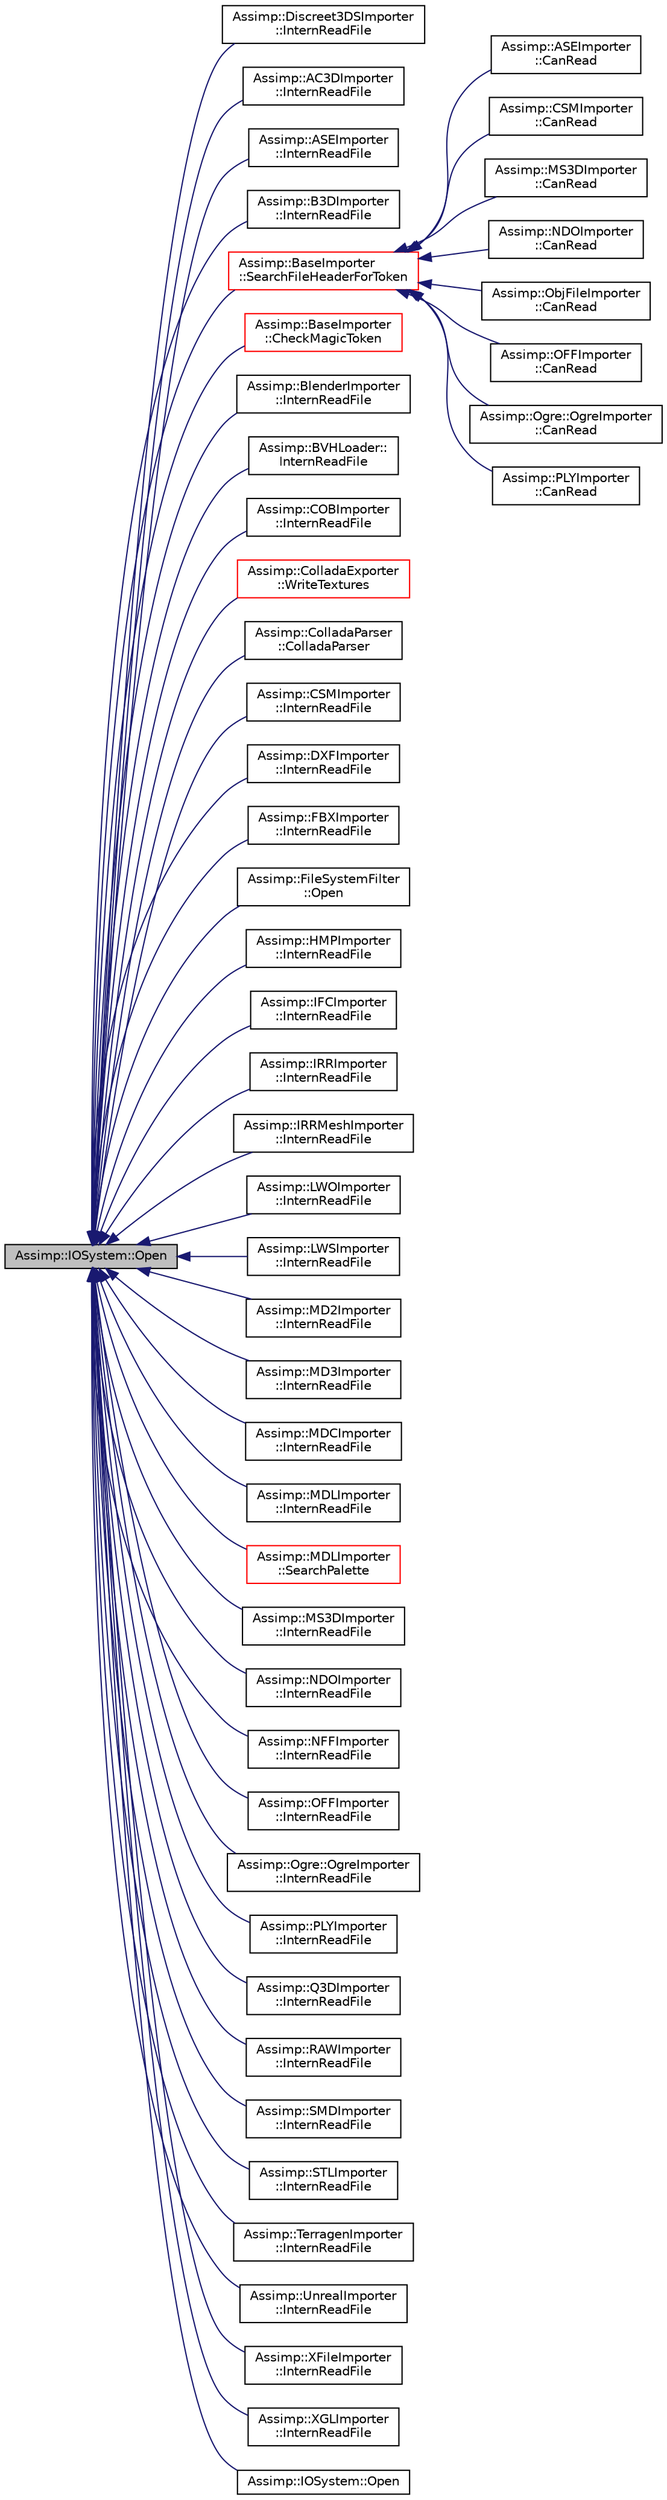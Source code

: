 digraph "Assimp::IOSystem::Open"
{
  edge [fontname="Helvetica",fontsize="10",labelfontname="Helvetica",labelfontsize="10"];
  node [fontname="Helvetica",fontsize="10",shape=record];
  rankdir="LR";
  Node1 [label="Assimp::IOSystem::Open",height=0.2,width=0.4,color="black", fillcolor="grey75", style="filled", fontcolor="black"];
  Node1 -> Node2 [dir="back",color="midnightblue",fontsize="10",style="solid",fontname="Helvetica"];
  Node2 [label="Assimp::Discreet3DSImporter\l::InternReadFile",height=0.2,width=0.4,color="black", fillcolor="white", style="filled",URL="$class_assimp_1_1_discreet3_d_s_importer.html#abf7e6eb912d47870e4b3ceec16376a90"];
  Node1 -> Node3 [dir="back",color="midnightblue",fontsize="10",style="solid",fontname="Helvetica"];
  Node3 [label="Assimp::AC3DImporter\l::InternReadFile",height=0.2,width=0.4,color="black", fillcolor="white", style="filled",URL="$class_assimp_1_1_a_c3_d_importer.html#a88b27495efcf754f3dda7e4177aff902"];
  Node1 -> Node4 [dir="back",color="midnightblue",fontsize="10",style="solid",fontname="Helvetica"];
  Node4 [label="Assimp::ASEImporter\l::InternReadFile",height=0.2,width=0.4,color="black", fillcolor="white", style="filled",URL="$class_assimp_1_1_a_s_e_importer.html#a9e7b1964d1476cfaf6f45e3ce37b2a78"];
  Node1 -> Node5 [dir="back",color="midnightblue",fontsize="10",style="solid",fontname="Helvetica"];
  Node5 [label="Assimp::B3DImporter\l::InternReadFile",height=0.2,width=0.4,color="black", fillcolor="white", style="filled",URL="$class_assimp_1_1_b3_d_importer.html#aaeb1d48d9254e53f53772f0b0bcf764f"];
  Node1 -> Node6 [dir="back",color="midnightblue",fontsize="10",style="solid",fontname="Helvetica"];
  Node6 [label="Assimp::BaseImporter\l::SearchFileHeaderForToken",height=0.2,width=0.4,color="red", fillcolor="white", style="filled",URL="$class_assimp_1_1_base_importer.html#a0f51adee4d99f4bef36f1db178009f51"];
  Node6 -> Node7 [dir="back",color="midnightblue",fontsize="10",style="solid",fontname="Helvetica"];
  Node7 [label="Assimp::ASEImporter\l::CanRead",height=0.2,width=0.4,color="black", fillcolor="white", style="filled",URL="$class_assimp_1_1_a_s_e_importer.html#ae47165bcc544db0a849f024c0ae8f07b"];
  Node6 -> Node8 [dir="back",color="midnightblue",fontsize="10",style="solid",fontname="Helvetica"];
  Node8 [label="Assimp::CSMImporter\l::CanRead",height=0.2,width=0.4,color="black", fillcolor="white", style="filled",URL="$class_assimp_1_1_c_s_m_importer.html#adabfef875783b0540a5d95a15b90c9a8"];
  Node6 -> Node9 [dir="back",color="midnightblue",fontsize="10",style="solid",fontname="Helvetica"];
  Node9 [label="Assimp::MS3DImporter\l::CanRead",height=0.2,width=0.4,color="black", fillcolor="white", style="filled",URL="$class_assimp_1_1_m_s3_d_importer.html#ab3da09f930bba981ec97f32dffe1c23b"];
  Node6 -> Node10 [dir="back",color="midnightblue",fontsize="10",style="solid",fontname="Helvetica"];
  Node10 [label="Assimp::NDOImporter\l::CanRead",height=0.2,width=0.4,color="black", fillcolor="white", style="filled",URL="$class_assimp_1_1_n_d_o_importer.html#a6506fd5111c641f180217c600467b128"];
  Node6 -> Node11 [dir="back",color="midnightblue",fontsize="10",style="solid",fontname="Helvetica"];
  Node11 [label="Assimp::ObjFileImporter\l::CanRead",height=0.2,width=0.4,color="black", fillcolor="white", style="filled",URL="$class_assimp_1_1_obj_file_importer.html#a72c5f978c9c4c618b407e062b9912ed3",tooltip="Returns whether the class can handle the format of the given file. "];
  Node6 -> Node12 [dir="back",color="midnightblue",fontsize="10",style="solid",fontname="Helvetica"];
  Node12 [label="Assimp::OFFImporter\l::CanRead",height=0.2,width=0.4,color="black", fillcolor="white", style="filled",URL="$class_assimp_1_1_o_f_f_importer.html#a1ffd2d54b2b27c6a76a70cbc35f4d999"];
  Node6 -> Node13 [dir="back",color="midnightblue",fontsize="10",style="solid",fontname="Helvetica"];
  Node13 [label="Assimp::Ogre::OgreImporter\l::CanRead",height=0.2,width=0.4,color="black", fillcolor="white", style="filled",URL="$class_assimp_1_1_ogre_1_1_ogre_importer.html#a9b6609a0b257464d9a1092adf430ebef",tooltip="BaseImporter override. "];
  Node6 -> Node14 [dir="back",color="midnightblue",fontsize="10",style="solid",fontname="Helvetica"];
  Node14 [label="Assimp::PLYImporter\l::CanRead",height=0.2,width=0.4,color="black", fillcolor="white", style="filled",URL="$class_assimp_1_1_p_l_y_importer.html#a7553dbdfb2e470a2a22eafab95329385"];
  Node1 -> Node15 [dir="back",color="midnightblue",fontsize="10",style="solid",fontname="Helvetica"];
  Node15 [label="Assimp::BaseImporter\l::CheckMagicToken",height=0.2,width=0.4,color="red", fillcolor="white", style="filled",URL="$class_assimp_1_1_base_importer.html#a32623af462fcf73fd3c665ca4d866d0f",tooltip="Check whether a file starts with one or more magic tokens. "];
  Node1 -> Node16 [dir="back",color="midnightblue",fontsize="10",style="solid",fontname="Helvetica"];
  Node16 [label="Assimp::BlenderImporter\l::InternReadFile",height=0.2,width=0.4,color="black", fillcolor="white", style="filled",URL="$class_assimp_1_1_blender_importer.html#aedbc68fb4a33f98473fb5737d7abff3b"];
  Node1 -> Node17 [dir="back",color="midnightblue",fontsize="10",style="solid",fontname="Helvetica"];
  Node17 [label="Assimp::BVHLoader::\lInternReadFile",height=0.2,width=0.4,color="black", fillcolor="white", style="filled",URL="$class_assimp_1_1_b_v_h_loader.html#ab523acec0ea7c03e18c75d3ace26d81d"];
  Node1 -> Node18 [dir="back",color="midnightblue",fontsize="10",style="solid",fontname="Helvetica"];
  Node18 [label="Assimp::COBImporter\l::InternReadFile",height=0.2,width=0.4,color="black", fillcolor="white", style="filled",URL="$class_assimp_1_1_c_o_b_importer.html#a24dc861939b2cbfccab4609b937ca2e2"];
  Node1 -> Node19 [dir="back",color="midnightblue",fontsize="10",style="solid",fontname="Helvetica"];
  Node19 [label="Assimp::ColladaExporter\l::WriteTextures",height=0.2,width=0.4,color="red", fillcolor="white", style="filled",URL="$class_assimp_1_1_collada_exporter.html#ae64bb9a3e3ecd33275fa003079858bab",tooltip="Writes the embedded textures. "];
  Node1 -> Node20 [dir="back",color="midnightblue",fontsize="10",style="solid",fontname="Helvetica"];
  Node20 [label="Assimp::ColladaParser\l::ColladaParser",height=0.2,width=0.4,color="black", fillcolor="white", style="filled",URL="$class_assimp_1_1_collada_parser.html#a1567efb45f7129a79e9c93a782338b37"];
  Node1 -> Node21 [dir="back",color="midnightblue",fontsize="10",style="solid",fontname="Helvetica"];
  Node21 [label="Assimp::CSMImporter\l::InternReadFile",height=0.2,width=0.4,color="black", fillcolor="white", style="filled",URL="$class_assimp_1_1_c_s_m_importer.html#aa864e9a5bb7cc0a53bc3ca0963fffb78"];
  Node1 -> Node22 [dir="back",color="midnightblue",fontsize="10",style="solid",fontname="Helvetica"];
  Node22 [label="Assimp::DXFImporter\l::InternReadFile",height=0.2,width=0.4,color="black", fillcolor="white", style="filled",URL="$class_assimp_1_1_d_x_f_importer.html#a5e055b507cafc7fa1bf32b0697dd1160"];
  Node1 -> Node23 [dir="back",color="midnightblue",fontsize="10",style="solid",fontname="Helvetica"];
  Node23 [label="Assimp::FBXImporter\l::InternReadFile",height=0.2,width=0.4,color="black", fillcolor="white", style="filled",URL="$class_assimp_1_1_f_b_x_importer.html#aa6fff384b6fe9956ab68650d7f1e1848"];
  Node1 -> Node24 [dir="back",color="midnightblue",fontsize="10",style="solid",fontname="Helvetica"];
  Node24 [label="Assimp::FileSystemFilter\l::Open",height=0.2,width=0.4,color="black", fillcolor="white", style="filled",URL="$class_assimp_1_1_file_system_filter.html#a47cd9fadf4090ad8a12ba925efed42e9"];
  Node1 -> Node25 [dir="back",color="midnightblue",fontsize="10",style="solid",fontname="Helvetica"];
  Node25 [label="Assimp::HMPImporter\l::InternReadFile",height=0.2,width=0.4,color="black", fillcolor="white", style="filled",URL="$class_assimp_1_1_h_m_p_importer.html#a11a230b849809ebaa0fde85f7869f14d"];
  Node1 -> Node26 [dir="back",color="midnightblue",fontsize="10",style="solid",fontname="Helvetica"];
  Node26 [label="Assimp::IFCImporter\l::InternReadFile",height=0.2,width=0.4,color="black", fillcolor="white", style="filled",URL="$class_assimp_1_1_i_f_c_importer.html#aba650349165893e5e64d51f3c0c74b92"];
  Node1 -> Node27 [dir="back",color="midnightblue",fontsize="10",style="solid",fontname="Helvetica"];
  Node27 [label="Assimp::IRRImporter\l::InternReadFile",height=0.2,width=0.4,color="black", fillcolor="white", style="filled",URL="$class_assimp_1_1_i_r_r_importer.html#adad165810aa7d7859ebe688bd27aa39f"];
  Node1 -> Node28 [dir="back",color="midnightblue",fontsize="10",style="solid",fontname="Helvetica"];
  Node28 [label="Assimp::IRRMeshImporter\l::InternReadFile",height=0.2,width=0.4,color="black", fillcolor="white", style="filled",URL="$class_assimp_1_1_i_r_r_mesh_importer.html#ab15c2a44e777baf330e51535b4f2a2e0"];
  Node1 -> Node29 [dir="back",color="midnightblue",fontsize="10",style="solid",fontname="Helvetica"];
  Node29 [label="Assimp::LWOImporter\l::InternReadFile",height=0.2,width=0.4,color="black", fillcolor="white", style="filled",URL="$class_assimp_1_1_l_w_o_importer.html#a4b3cb778f4d4d49620aa9a0bc44ba1e7"];
  Node1 -> Node30 [dir="back",color="midnightblue",fontsize="10",style="solid",fontname="Helvetica"];
  Node30 [label="Assimp::LWSImporter\l::InternReadFile",height=0.2,width=0.4,color="black", fillcolor="white", style="filled",URL="$class_assimp_1_1_l_w_s_importer.html#a8d456bbf90dd0171a9510a1089d68c45"];
  Node1 -> Node31 [dir="back",color="midnightblue",fontsize="10",style="solid",fontname="Helvetica"];
  Node31 [label="Assimp::MD2Importer\l::InternReadFile",height=0.2,width=0.4,color="black", fillcolor="white", style="filled",URL="$class_assimp_1_1_m_d2_importer.html#ac510f399d605f97cecc6001d14f7692a"];
  Node1 -> Node32 [dir="back",color="midnightblue",fontsize="10",style="solid",fontname="Helvetica"];
  Node32 [label="Assimp::MD3Importer\l::InternReadFile",height=0.2,width=0.4,color="black", fillcolor="white", style="filled",URL="$class_assimp_1_1_m_d3_importer.html#af9055e49cde3548bb992a7666145ec10"];
  Node1 -> Node33 [dir="back",color="midnightblue",fontsize="10",style="solid",fontname="Helvetica"];
  Node33 [label="Assimp::MDCImporter\l::InternReadFile",height=0.2,width=0.4,color="black", fillcolor="white", style="filled",URL="$class_assimp_1_1_m_d_c_importer.html#ab88c5bf33072f70f042cdbd6b35cd25a"];
  Node1 -> Node34 [dir="back",color="midnightblue",fontsize="10",style="solid",fontname="Helvetica"];
  Node34 [label="Assimp::MDLImporter\l::InternReadFile",height=0.2,width=0.4,color="black", fillcolor="white", style="filled",URL="$class_assimp_1_1_m_d_l_importer.html#ab95ee90a0d1724dc4876383a782716e1"];
  Node1 -> Node35 [dir="back",color="midnightblue",fontsize="10",style="solid",fontname="Helvetica"];
  Node35 [label="Assimp::MDLImporter\l::SearchPalette",height=0.2,width=0.4,color="red", fillcolor="white", style="filled",URL="$class_assimp_1_1_m_d_l_importer.html#af8088e0602fc58ad5d93e0d7ea7ed45c"];
  Node1 -> Node36 [dir="back",color="midnightblue",fontsize="10",style="solid",fontname="Helvetica"];
  Node36 [label="Assimp::MS3DImporter\l::InternReadFile",height=0.2,width=0.4,color="black", fillcolor="white", style="filled",URL="$class_assimp_1_1_m_s3_d_importer.html#a9784f255e62ab45c8232f83b27dd6762"];
  Node1 -> Node37 [dir="back",color="midnightblue",fontsize="10",style="solid",fontname="Helvetica"];
  Node37 [label="Assimp::NDOImporter\l::InternReadFile",height=0.2,width=0.4,color="black", fillcolor="white", style="filled",URL="$class_assimp_1_1_n_d_o_importer.html#a2061022f15ad70e29a9d7cb640c96e2d"];
  Node1 -> Node38 [dir="back",color="midnightblue",fontsize="10",style="solid",fontname="Helvetica"];
  Node38 [label="Assimp::NFFImporter\l::InternReadFile",height=0.2,width=0.4,color="black", fillcolor="white", style="filled",URL="$class_assimp_1_1_n_f_f_importer.html#a97c20ab69758da48642dc690ab4a7b65"];
  Node1 -> Node39 [dir="back",color="midnightblue",fontsize="10",style="solid",fontname="Helvetica"];
  Node39 [label="Assimp::OFFImporter\l::InternReadFile",height=0.2,width=0.4,color="black", fillcolor="white", style="filled",URL="$class_assimp_1_1_o_f_f_importer.html#a17abb1e1f7419354414e8d3245113742"];
  Node1 -> Node40 [dir="back",color="midnightblue",fontsize="10",style="solid",fontname="Helvetica"];
  Node40 [label="Assimp::Ogre::OgreImporter\l::InternReadFile",height=0.2,width=0.4,color="black", fillcolor="white", style="filled",URL="$class_assimp_1_1_ogre_1_1_ogre_importer.html#af87c48299e8d92cd87d424b6ef71795b",tooltip="BaseImporter override. "];
  Node1 -> Node41 [dir="back",color="midnightblue",fontsize="10",style="solid",fontname="Helvetica"];
  Node41 [label="Assimp::PLYImporter\l::InternReadFile",height=0.2,width=0.4,color="black", fillcolor="white", style="filled",URL="$class_assimp_1_1_p_l_y_importer.html#a8849cd4413bdc1a9d70c5c539328b2b3"];
  Node1 -> Node42 [dir="back",color="midnightblue",fontsize="10",style="solid",fontname="Helvetica"];
  Node42 [label="Assimp::Q3DImporter\l::InternReadFile",height=0.2,width=0.4,color="black", fillcolor="white", style="filled",URL="$class_assimp_1_1_q3_d_importer.html#a7b9e5dbbbdb1b98dbb17e23e7ebc0209"];
  Node1 -> Node43 [dir="back",color="midnightblue",fontsize="10",style="solid",fontname="Helvetica"];
  Node43 [label="Assimp::RAWImporter\l::InternReadFile",height=0.2,width=0.4,color="black", fillcolor="white", style="filled",URL="$class_assimp_1_1_r_a_w_importer.html#af925a691a795d82a078bdb332c51e8cd"];
  Node1 -> Node44 [dir="back",color="midnightblue",fontsize="10",style="solid",fontname="Helvetica"];
  Node44 [label="Assimp::SMDImporter\l::InternReadFile",height=0.2,width=0.4,color="black", fillcolor="white", style="filled",URL="$class_assimp_1_1_s_m_d_importer.html#a4f1ad132927d8077a231228223b392eb"];
  Node1 -> Node45 [dir="back",color="midnightblue",fontsize="10",style="solid",fontname="Helvetica"];
  Node45 [label="Assimp::STLImporter\l::InternReadFile",height=0.2,width=0.4,color="black", fillcolor="white", style="filled",URL="$class_assimp_1_1_s_t_l_importer.html#a4a1f2e7092290364d9bc52603ed7cf74"];
  Node1 -> Node46 [dir="back",color="midnightblue",fontsize="10",style="solid",fontname="Helvetica"];
  Node46 [label="Assimp::TerragenImporter\l::InternReadFile",height=0.2,width=0.4,color="black", fillcolor="white", style="filled",URL="$class_assimp_1_1_terragen_importer.html#a3f645f0881440c057655cd486e88a04a"];
  Node1 -> Node47 [dir="back",color="midnightblue",fontsize="10",style="solid",fontname="Helvetica"];
  Node47 [label="Assimp::UnrealImporter\l::InternReadFile",height=0.2,width=0.4,color="black", fillcolor="white", style="filled",URL="$class_assimp_1_1_unreal_importer.html#a76e6e77e39a461137453bcbbb22ba71f",tooltip="Imports the given file into the given scene structure. "];
  Node1 -> Node48 [dir="back",color="midnightblue",fontsize="10",style="solid",fontname="Helvetica"];
  Node48 [label="Assimp::XFileImporter\l::InternReadFile",height=0.2,width=0.4,color="black", fillcolor="white", style="filled",URL="$class_assimp_1_1_x_file_importer.html#a062ed9f5fdca14e89bc40a5d4990dc4d"];
  Node1 -> Node49 [dir="back",color="midnightblue",fontsize="10",style="solid",fontname="Helvetica"];
  Node49 [label="Assimp::XGLImporter\l::InternReadFile",height=0.2,width=0.4,color="black", fillcolor="white", style="filled",URL="$class_assimp_1_1_x_g_l_importer.html#a69abe132ca27c756c56f373af7f2d2f2"];
  Node1 -> Node50 [dir="back",color="midnightblue",fontsize="10",style="solid",fontname="Helvetica"];
  Node50 [label="Assimp::IOSystem::Open",height=0.2,width=0.4,color="black", fillcolor="white", style="filled",URL="$class_assimp_1_1_i_o_system.html#aef35fabc9bd49fb83bfd4f12a94083c3",tooltip="For backward compatibility. "];
}
